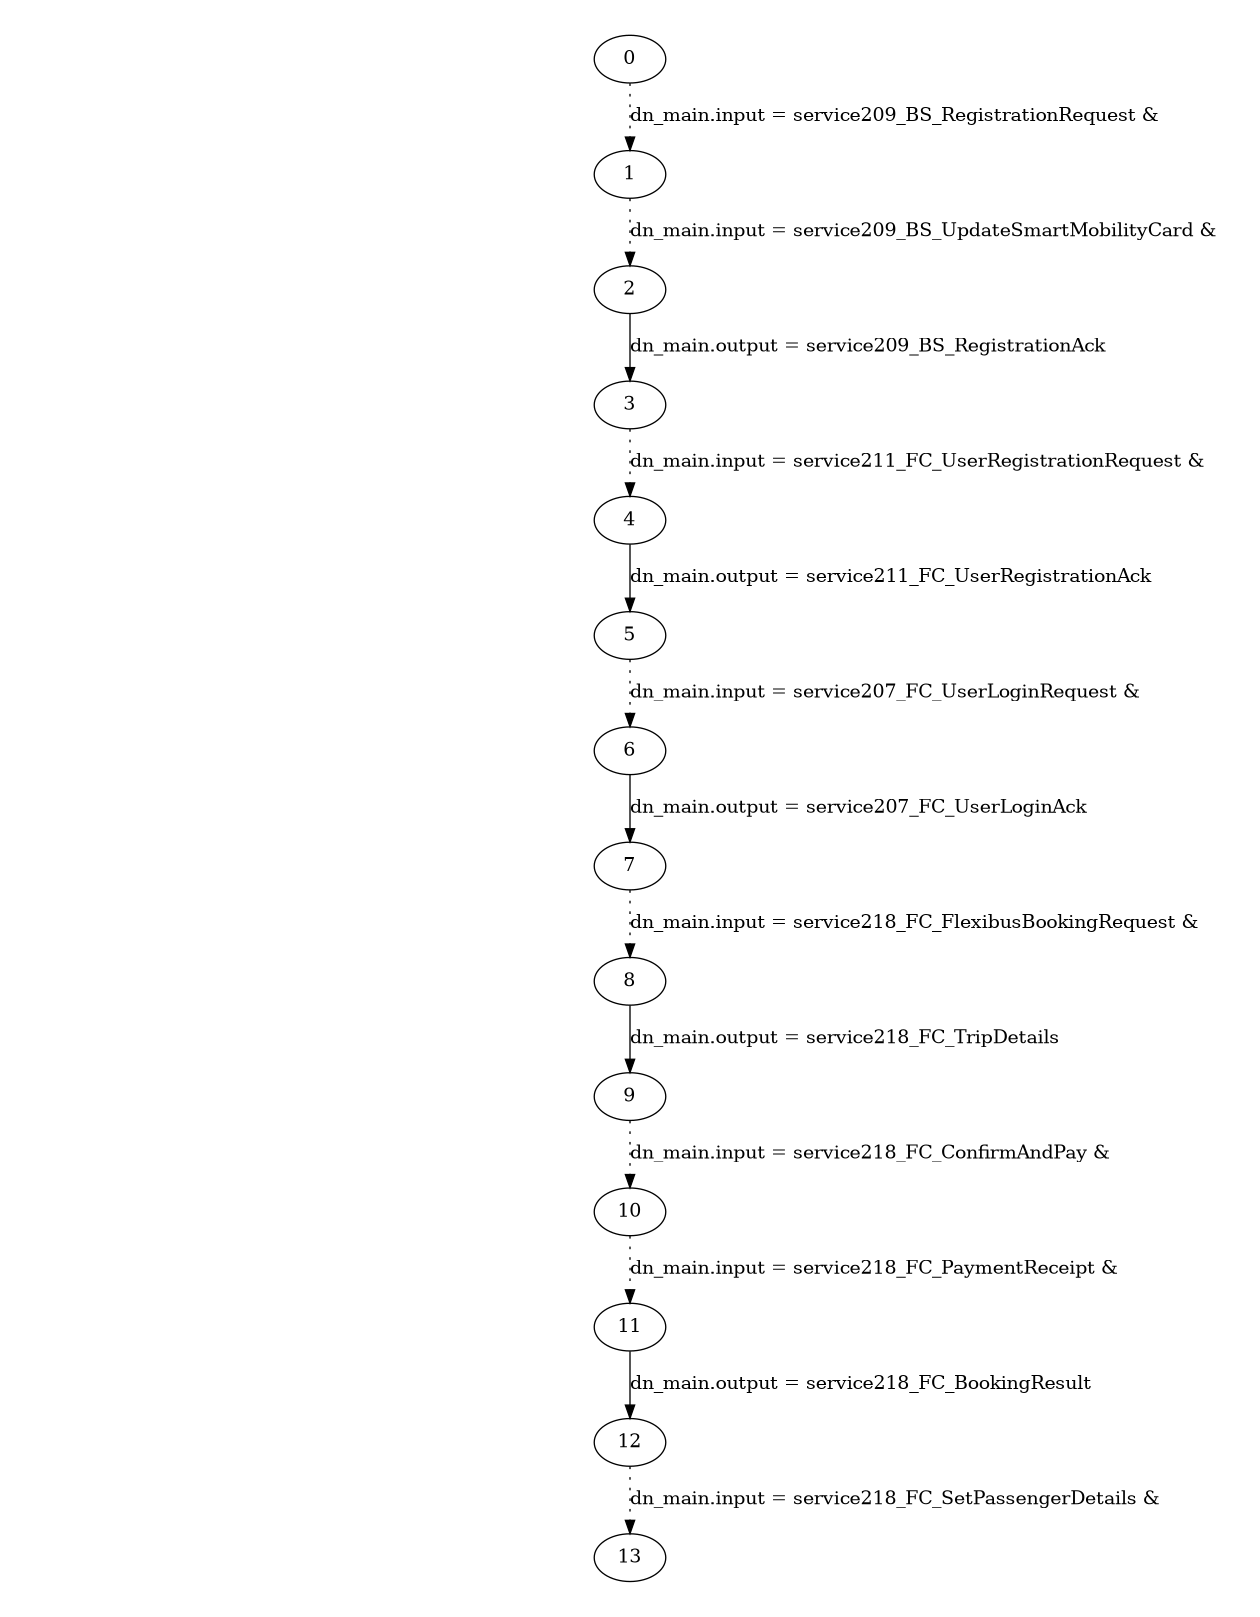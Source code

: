digraph plan_fsm {
ratio="1.3";
margin="0.2";
size="8.0,11.4";
"0" -> "1" [style=dotted label="dn_main.input = service209_BS_RegistrationRequest &\n"]
"1" -> "2" [style=dotted label="dn_main.input = service209_BS_UpdateSmartMobilityCard &\n"]
"2" -> "3" [label="dn_main.output = service209_BS_RegistrationAck"]
"3" -> "4" [style=dotted label="dn_main.input = service211_FC_UserRegistrationRequest &\n"]
"4" -> "5" [label="dn_main.output = service211_FC_UserRegistrationAck"]
"5" -> "6" [style=dotted label="dn_main.input = service207_FC_UserLoginRequest &\n"]
"6" -> "7" [label="dn_main.output = service207_FC_UserLoginAck"]
"7" -> "8" [style=dotted label="dn_main.input = service218_FC_FlexibusBookingRequest &\n"]
"8" -> "9" [label="dn_main.output = service218_FC_TripDetails"]
"9" -> "10" [style=dotted label="dn_main.input = service218_FC_ConfirmAndPay &\n"]
"10" -> "11" [style=dotted label="dn_main.input = service218_FC_PaymentReceipt &\n"]
"11" -> "12" [label="dn_main.output = service218_FC_BookingResult"]
"12" -> "13" [style=dotted label="dn_main.input = service218_FC_SetPassengerDetails &\n"]
}

